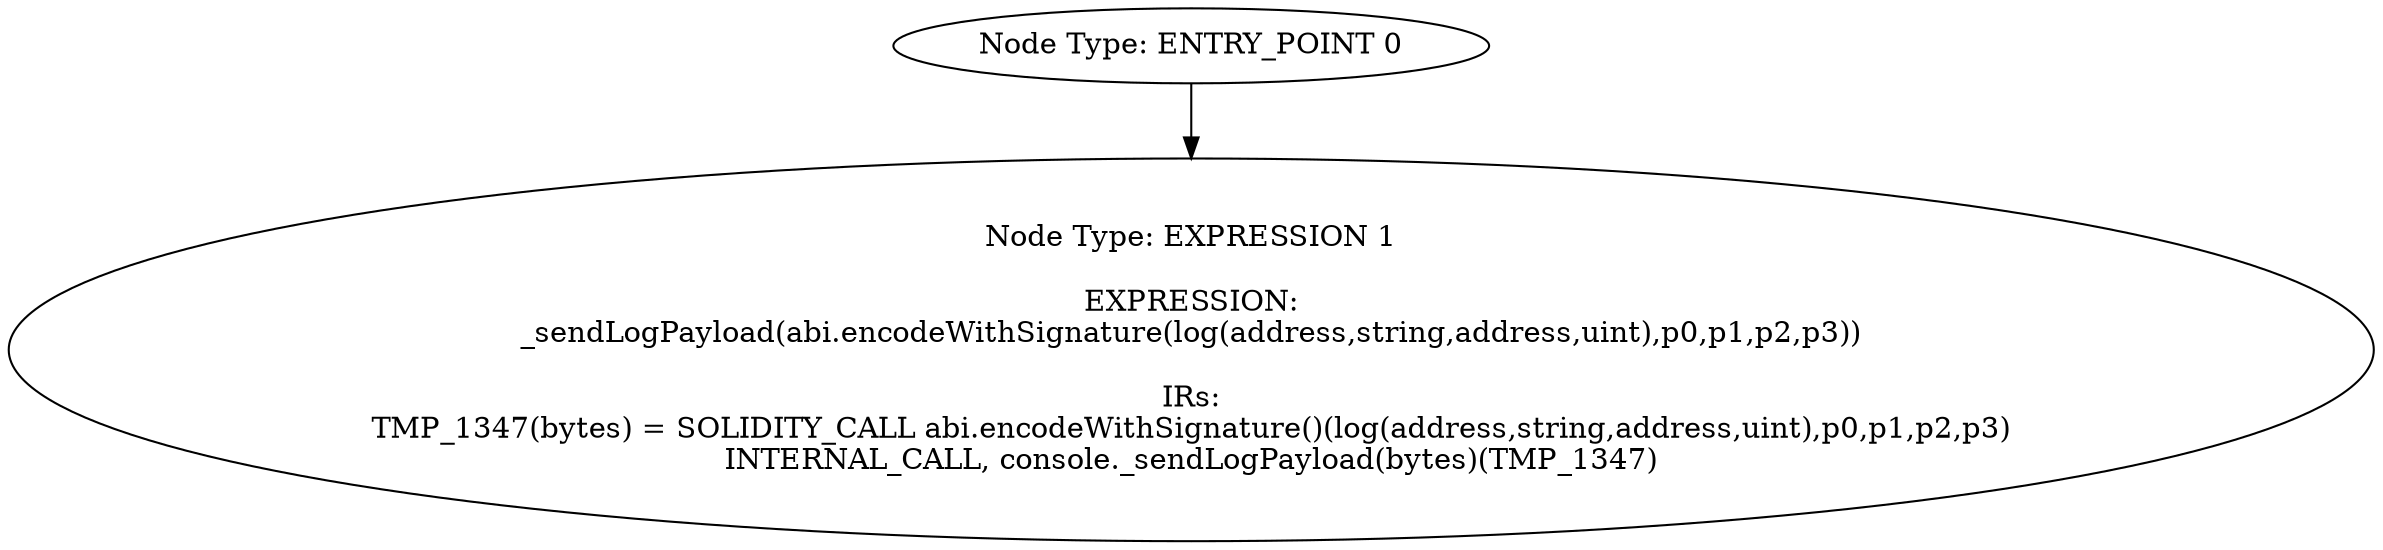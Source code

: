 digraph{
0[label="Node Type: ENTRY_POINT 0
"];
0->1;
1[label="Node Type: EXPRESSION 1

EXPRESSION:
_sendLogPayload(abi.encodeWithSignature(log(address,string,address,uint),p0,p1,p2,p3))

IRs:
TMP_1347(bytes) = SOLIDITY_CALL abi.encodeWithSignature()(log(address,string,address,uint),p0,p1,p2,p3)
INTERNAL_CALL, console._sendLogPayload(bytes)(TMP_1347)"];
}
